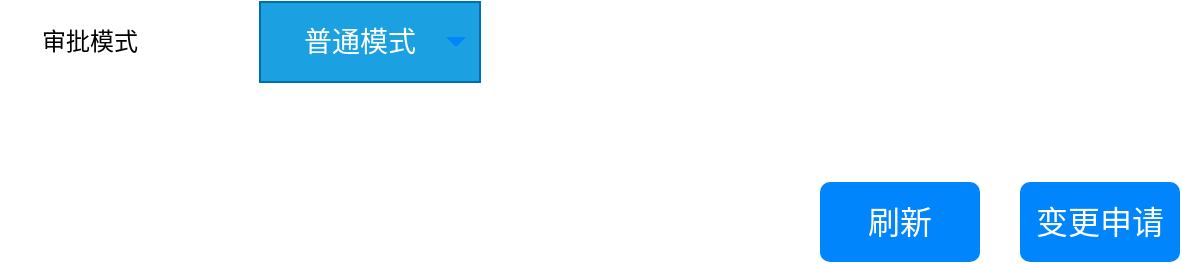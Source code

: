 <mxfile version="13.6.5">
    <diagram id="hQ4ECEdRvilnIePHkAQE" name="Page-1">
        <mxGraphModel dx="1204" dy="544" grid="1" gridSize="10" guides="1" tooltips="1" connect="1" arrows="1" fold="1" page="1" pageScale="1" pageWidth="827" pageHeight="1169" math="0" shadow="0">
            <root>
                <mxCell id="0"/>
                <mxCell id="1" parent="0"/>
                <mxCell id="4" value="刷新" style="html=1;shadow=0;dashed=0;shape=mxgraph.bootstrap.rrect;rSize=5;strokeColor=none;strokeWidth=1;fillColor=#0085FC;fontColor=#FFFFFF;whiteSpace=wrap;align=center;verticalAlign=middle;spacingLeft=0;fontStyle=0;fontSize=16;spacing=5;" vertex="1" parent="1">
                    <mxGeometry x="560" y="330" width="80" height="40" as="geometry"/>
                </mxCell>
                <mxCell id="5" value="变更申请" style="html=1;shadow=0;dashed=0;shape=mxgraph.bootstrap.rrect;rSize=5;strokeColor=none;strokeWidth=1;fillColor=#0085FC;fontColor=#FFFFFF;whiteSpace=wrap;align=center;verticalAlign=middle;spacingLeft=0;fontStyle=0;fontSize=16;spacing=5;" vertex="1" parent="1">
                    <mxGeometry x="660" y="330" width="80" height="40" as="geometry"/>
                </mxCell>
                <mxCell id="9" value="普通模式" style="strokeColor=#006EAF;fillColor=#1ba1e2;rSize=5;perimeter=none;whiteSpace=wrap;resizeWidth=1;align=center;spacing=20;fontSize=14;fontColor=#ffffff;spacingRight=10;" vertex="1" parent="1">
                    <mxGeometry x="280" y="240" width="110" height="40" as="geometry"/>
                </mxCell>
                <mxCell id="10" value="" style="shape=triangle;direction=south;fillColor=#0085FC;strokeColor=none;perimeter=none;" vertex="1" parent="9">
                    <mxGeometry x="1" y="0.5" width="10" height="5" relative="1" as="geometry">
                        <mxPoint x="-17" y="-2.5" as="offset"/>
                    </mxGeometry>
                </mxCell>
                <mxCell id="13" value="审批模式" style="text;html=1;strokeColor=none;fillColor=none;align=center;verticalAlign=middle;whiteSpace=wrap;rounded=0;" vertex="1" parent="1">
                    <mxGeometry x="150" y="250" width="90" height="20" as="geometry"/>
                </mxCell>
            </root>
        </mxGraphModel>
    </diagram>
</mxfile>